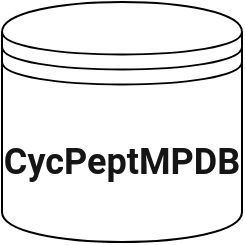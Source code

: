 <mxfile version="24.7.14">
  <diagram name="Page-1" id="wZ6BwmfHZU7fu6fwhbLw">
    <mxGraphModel dx="947" dy="483" grid="1" gridSize="10" guides="1" tooltips="1" connect="1" arrows="1" fold="1" page="1" pageScale="1" pageWidth="850" pageHeight="1100" math="0" shadow="0">
      <root>
        <mxCell id="0" />
        <mxCell id="1" parent="0" />
        <mxCell id="F46a0bnzP-12y5s0f8j_-1" value="&lt;span style=&quot;color: rgb(21, 21, 21); font-family: Roboto, arial, sans-serif; font-size: 18px; font-weight: 700; background-color: rgb(255, 255, 255);&quot;&gt;CycPeptMPDB&lt;/span&gt;" style="shape=datastore;whiteSpace=wrap;html=1;" vertex="1" parent="1">
          <mxGeometry x="80" y="120" width="120" height="120" as="geometry" />
        </mxCell>
      </root>
    </mxGraphModel>
  </diagram>
</mxfile>
